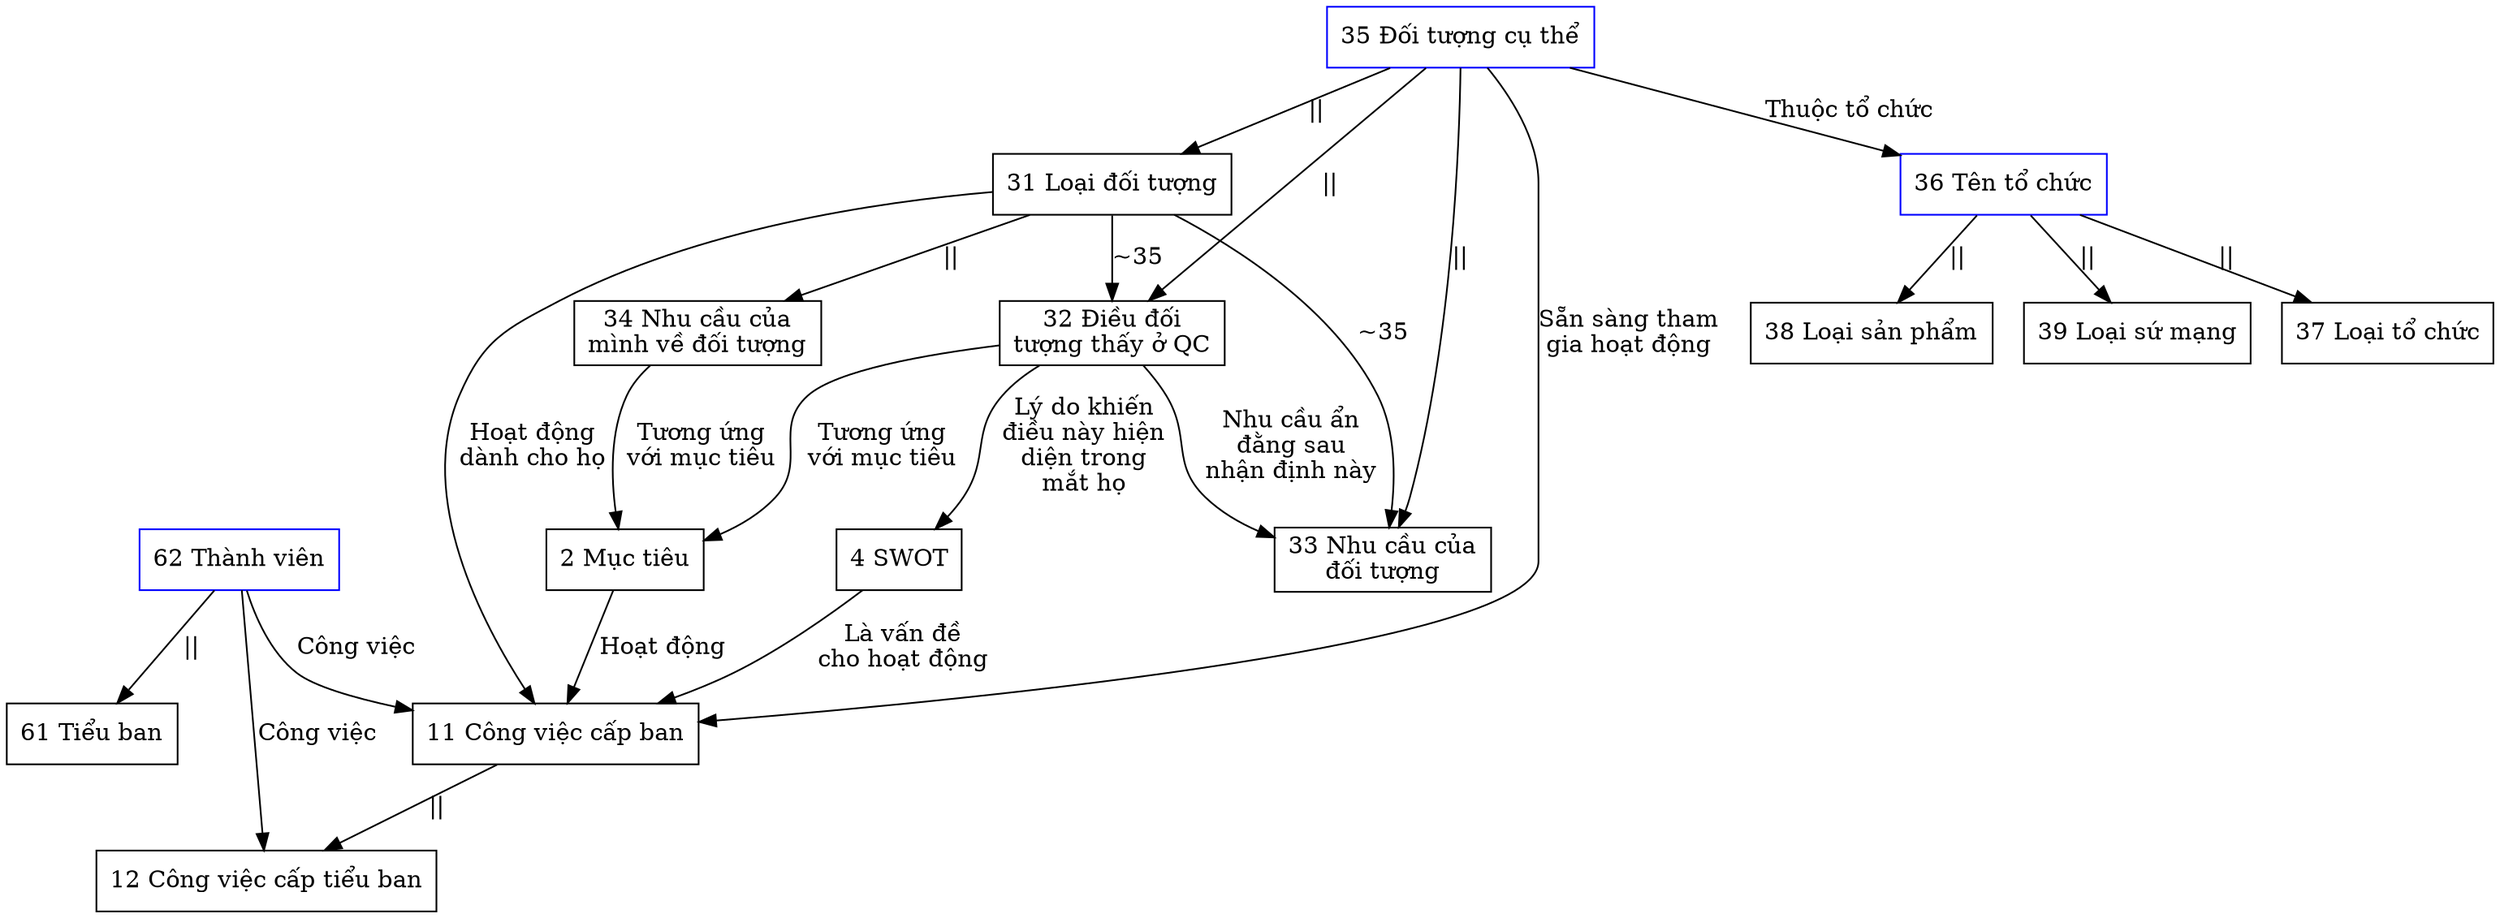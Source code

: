 digraph {
overlap = scale
//overlap = false;
splines = true

node [shape=box] 
2 [label="2 Mục tiêu"] 
4 [label="4 SWOT"] 

11 [label="11 Công việc cấp ban"] 
12 [label="12 Công việc cấp tiểu ban"] 

31 [label="31 Loại đối tượng"] 
32 [label="32 Điều đối\ntượng thấy ở QC"] 
33 [label="33 Nhu cầu của\nđối tượng"] 
34 [label="34 Nhu cầu của\nmình về đối tượng"] 
35 [label="35 Đối tượng cụ thể" color=blue] 
36 [label="36 Tên tổ chức" color=blue] 
37 [label="37 Loại tổ chức"] 
38 [label="38 Loại sản phẩm"] 
39 [label="39 Loại sứ mạng"] 

61 [label="61 Tiểu ban"] 
62 [label="62 Thành viên" color=blue] 


35 -> {31,32, 33} [label="||" ]
31 -> {32} [label="~35"] 
31 -> 33 [label="~35"] 
31 -> 34 [label="||"] 
32 -> 4 [label="Lý do khiến\nđiều này hiện\ndiện trong\nmắt họ"] 
32 -> 33 [label="Nhu cầu ẩn\nđằng sau\nnhận định này"] 
{34, 32} -> 2 [label="Tương ứng\nvới mục tiêu" ] 
35 -> 36 [label="Thuộc tổ chức"]
36 -> {37, 38, 39} [label="||"]
35 -> 11 [label="Sẵn sàng tham\ngia hoạt động"]
31 -> 11 [label="Hoạt động\ndành cho họ"]
2 -> 11 [label="Hoạt động"] 
4 -> 11 [label="Là vấn đề\ncho hoạt động"]

11 -> 12 [label="||"]

62 -> {11, 12} [label="Công việc"]
62 -> 61 [label="||"]
}